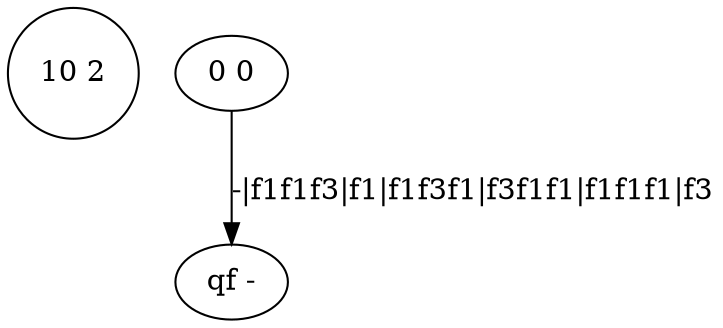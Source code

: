 digraph 48 {
	"10 2" [shape=circle]
	"0 0" -> "qf -" [label="-|f1f1f3|f1|f1f3f1|f3f1f1|f1f1f1|f3"]
}
